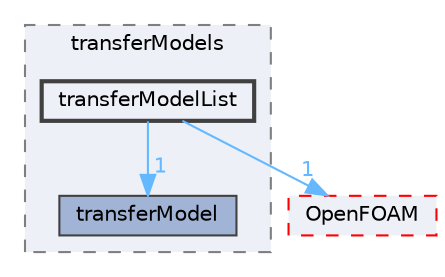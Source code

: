 digraph "src/regionModels/surfaceFilmModels/submodels/kinematic/transferModels/transferModelList"
{
 // LATEX_PDF_SIZE
  bgcolor="transparent";
  edge [fontname=Helvetica,fontsize=10,labelfontname=Helvetica,labelfontsize=10];
  node [fontname=Helvetica,fontsize=10,shape=box,height=0.2,width=0.4];
  compound=true
  subgraph clusterdir_2a4d8bea8cc9b4a86afcd292b97cb259 {
    graph [ bgcolor="#edf0f7", pencolor="grey50", label="transferModels", fontname=Helvetica,fontsize=10 style="filled,dashed", URL="dir_2a4d8bea8cc9b4a86afcd292b97cb259.html",tooltip=""]
  dir_8a8b76f575b690e1faf4bcc0cf7b14bf [label="transferModel", fillcolor="#a2b4d6", color="grey25", style="filled", URL="dir_8a8b76f575b690e1faf4bcc0cf7b14bf.html",tooltip=""];
  dir_00319f4d0a03330d6abb7874df034326 [label="transferModelList", fillcolor="#edf0f7", color="grey25", style="filled,bold", URL="dir_00319f4d0a03330d6abb7874df034326.html",tooltip=""];
  }
  dir_c5473ff19b20e6ec4dfe5c310b3778a8 [label="OpenFOAM", fillcolor="#edf0f7", color="red", style="filled,dashed", URL="dir_c5473ff19b20e6ec4dfe5c310b3778a8.html",tooltip=""];
  dir_00319f4d0a03330d6abb7874df034326->dir_8a8b76f575b690e1faf4bcc0cf7b14bf [headlabel="1", labeldistance=1.5 headhref="dir_004095_004094.html" href="dir_004095_004094.html" color="steelblue1" fontcolor="steelblue1"];
  dir_00319f4d0a03330d6abb7874df034326->dir_c5473ff19b20e6ec4dfe5c310b3778a8 [headlabel="1", labeldistance=1.5 headhref="dir_004095_002695.html" href="dir_004095_002695.html" color="steelblue1" fontcolor="steelblue1"];
}
